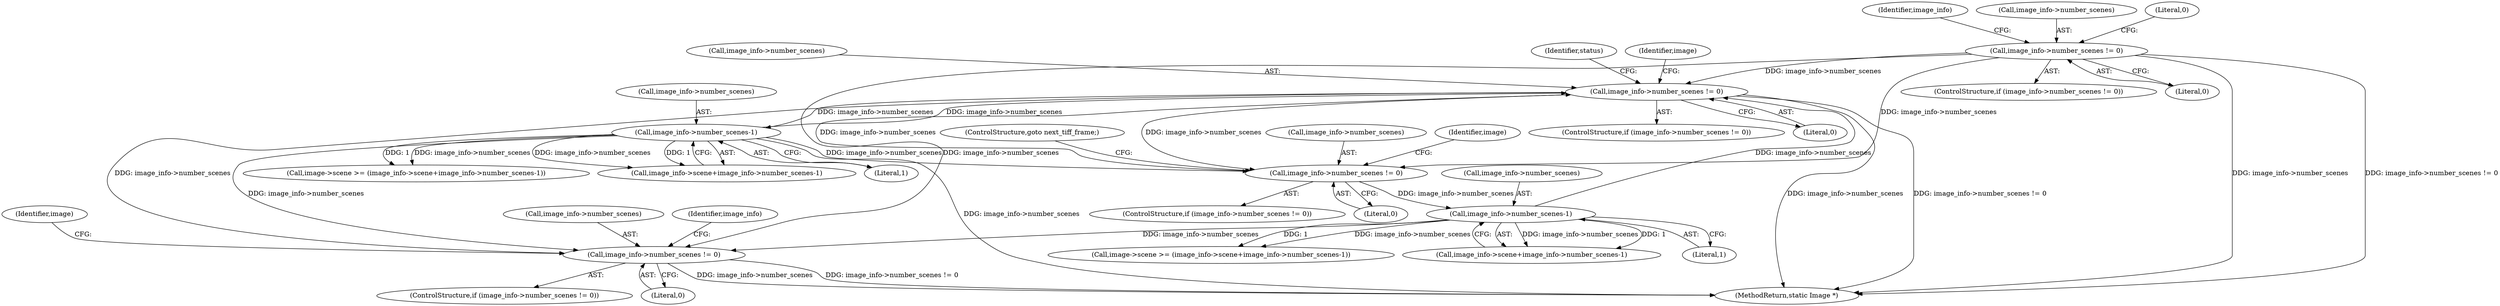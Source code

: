 digraph "0_ImageMagick_6e48aa92ff4e6e95424300ecd52a9ea453c19c60@pointer" {
"1003456" [label="(Call,image_info->number_scenes != 0)"];
"1000258" [label="(Call,image_info->number_scenes != 0)"];
"1003370" [label="(Call,image_info->number_scenes != 0)"];
"1003384" [label="(Call,image_info->number_scenes-1)"];
"1001550" [label="(Call,image_info->number_scenes != 0)"];
"1001564" [label="(Call,image_info->number_scenes-1)"];
"1003481" [label="(MethodReturn,static Image *)"];
"1001564" [label="(Call,image_info->number_scenes-1)"];
"1001556" [label="(Call,image->scene >= (image_info->scene+image_info->number_scenes-1))"];
"1001549" [label="(ControlStructure,if (image_info->number_scenes != 0))"];
"1000258" [label="(Call,image_info->number_scenes != 0)"];
"1000267" [label="(Identifier,image_info)"];
"1000257" [label="(ControlStructure,if (image_info->number_scenes != 0))"];
"1003371" [label="(Call,image_info->number_scenes)"];
"1003455" [label="(ControlStructure,if (image_info->number_scenes != 0))"];
"1003376" [label="(Call,image->scene >= (image_info->scene+image_info->number_scenes-1))"];
"1003384" [label="(Call,image_info->number_scenes-1)"];
"1003457" [label="(Call,image_info->number_scenes)"];
"1003391" [label="(Identifier,status)"];
"1003369" [label="(ControlStructure,if (image_info->number_scenes != 0))"];
"1003456" [label="(Call,image_info->number_scenes != 0)"];
"1001575" [label="(ControlStructure,goto next_tiff_frame;)"];
"1003465" [label="(Identifier,image_info)"];
"1001554" [label="(Literal,0)"];
"1001560" [label="(Call,image_info->scene+image_info->number_scenes-1)"];
"1003380" [label="(Call,image_info->scene+image_info->number_scenes-1)"];
"1003385" [label="(Call,image_info->number_scenes)"];
"1003480" [label="(Identifier,image)"];
"1003460" [label="(Literal,0)"];
"1003388" [label="(Literal,1)"];
"1003370" [label="(Call,image_info->number_scenes != 0)"];
"1001550" [label="(Call,image_info->number_scenes != 0)"];
"1001551" [label="(Call,image_info->number_scenes)"];
"1001558" [label="(Identifier,image)"];
"1001565" [label="(Call,image_info->number_scenes)"];
"1001568" [label="(Literal,1)"];
"1000259" [label="(Call,image_info->number_scenes)"];
"1003378" [label="(Identifier,image)"];
"1000262" [label="(Literal,0)"];
"1003374" [label="(Literal,0)"];
"1000342" [label="(Literal,0)"];
"1003456" -> "1003455"  [label="AST: "];
"1003456" -> "1003460"  [label="CFG: "];
"1003457" -> "1003456"  [label="AST: "];
"1003460" -> "1003456"  [label="AST: "];
"1003465" -> "1003456"  [label="CFG: "];
"1003480" -> "1003456"  [label="CFG: "];
"1003456" -> "1003481"  [label="DDG: image_info->number_scenes != 0"];
"1003456" -> "1003481"  [label="DDG: image_info->number_scenes"];
"1000258" -> "1003456"  [label="DDG: image_info->number_scenes"];
"1003370" -> "1003456"  [label="DDG: image_info->number_scenes"];
"1003384" -> "1003456"  [label="DDG: image_info->number_scenes"];
"1001564" -> "1003456"  [label="DDG: image_info->number_scenes"];
"1000258" -> "1000257"  [label="AST: "];
"1000258" -> "1000262"  [label="CFG: "];
"1000259" -> "1000258"  [label="AST: "];
"1000262" -> "1000258"  [label="AST: "];
"1000267" -> "1000258"  [label="CFG: "];
"1000342" -> "1000258"  [label="CFG: "];
"1000258" -> "1003481"  [label="DDG: image_info->number_scenes"];
"1000258" -> "1003481"  [label="DDG: image_info->number_scenes != 0"];
"1000258" -> "1001550"  [label="DDG: image_info->number_scenes"];
"1000258" -> "1003370"  [label="DDG: image_info->number_scenes"];
"1003370" -> "1003369"  [label="AST: "];
"1003370" -> "1003374"  [label="CFG: "];
"1003371" -> "1003370"  [label="AST: "];
"1003374" -> "1003370"  [label="AST: "];
"1003378" -> "1003370"  [label="CFG: "];
"1003391" -> "1003370"  [label="CFG: "];
"1003370" -> "1003481"  [label="DDG: image_info->number_scenes"];
"1003370" -> "1003481"  [label="DDG: image_info->number_scenes != 0"];
"1003370" -> "1001550"  [label="DDG: image_info->number_scenes"];
"1003384" -> "1003370"  [label="DDG: image_info->number_scenes"];
"1001550" -> "1003370"  [label="DDG: image_info->number_scenes"];
"1001564" -> "1003370"  [label="DDG: image_info->number_scenes"];
"1003370" -> "1003384"  [label="DDG: image_info->number_scenes"];
"1003384" -> "1003380"  [label="AST: "];
"1003384" -> "1003388"  [label="CFG: "];
"1003385" -> "1003384"  [label="AST: "];
"1003388" -> "1003384"  [label="AST: "];
"1003380" -> "1003384"  [label="CFG: "];
"1003384" -> "1003481"  [label="DDG: image_info->number_scenes"];
"1003384" -> "1001550"  [label="DDG: image_info->number_scenes"];
"1003384" -> "1003376"  [label="DDG: image_info->number_scenes"];
"1003384" -> "1003376"  [label="DDG: 1"];
"1003384" -> "1003380"  [label="DDG: image_info->number_scenes"];
"1003384" -> "1003380"  [label="DDG: 1"];
"1001550" -> "1001549"  [label="AST: "];
"1001550" -> "1001554"  [label="CFG: "];
"1001551" -> "1001550"  [label="AST: "];
"1001554" -> "1001550"  [label="AST: "];
"1001558" -> "1001550"  [label="CFG: "];
"1001575" -> "1001550"  [label="CFG: "];
"1001550" -> "1001564"  [label="DDG: image_info->number_scenes"];
"1001564" -> "1001560"  [label="AST: "];
"1001564" -> "1001568"  [label="CFG: "];
"1001565" -> "1001564"  [label="AST: "];
"1001568" -> "1001564"  [label="AST: "];
"1001560" -> "1001564"  [label="CFG: "];
"1001564" -> "1001556"  [label="DDG: image_info->number_scenes"];
"1001564" -> "1001556"  [label="DDG: 1"];
"1001564" -> "1001560"  [label="DDG: image_info->number_scenes"];
"1001564" -> "1001560"  [label="DDG: 1"];
}
